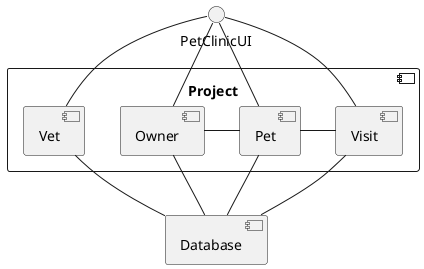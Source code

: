 @startuml


component "Project"{
    component "Owner"{
    }
    component "Pet"{
    }
    component "Visit"{
    }
    component "Vet"{
    }
}

component "Database"


"Owner" -up- PetClinicUI
"Pet" -up- PetClinicUI
"Visit" -up- PetClinicUI
"Vet" -up- PetClinicUI

"Owner" -down- "Database"
"Pet" -down- "Database"
"Visit" -down- "Database"
"Vet" -down- "Database"

"Owner" -right- "Pet"
"Pet" -right- "Visit"



@enduml
